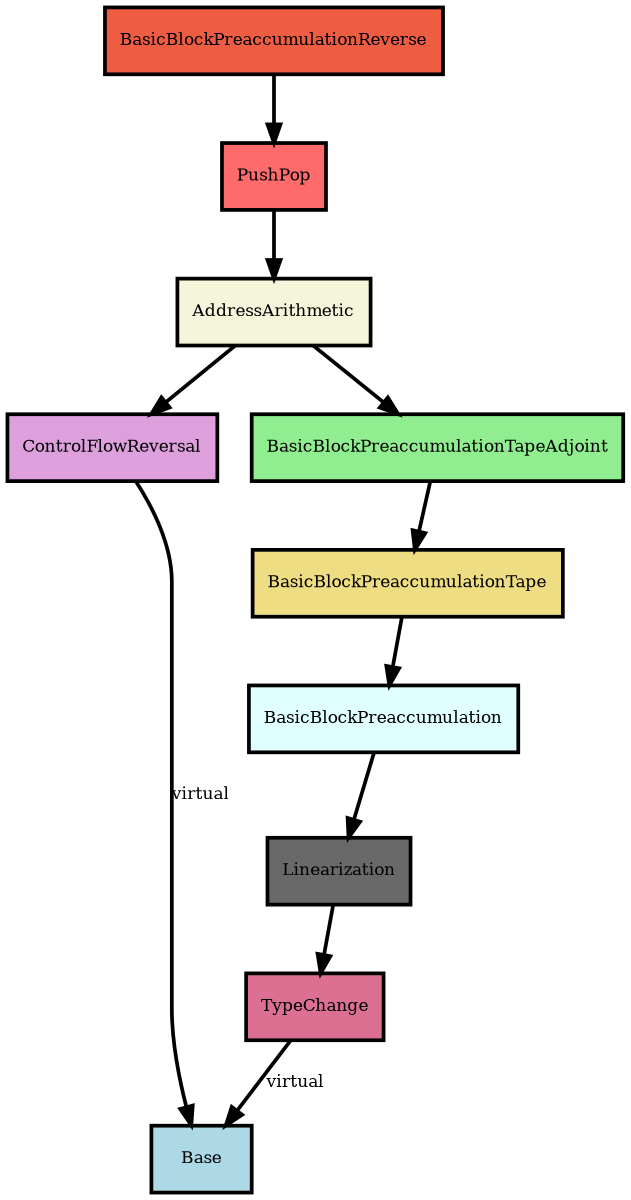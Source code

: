 Digraph {
  graph [size="8,8"];
  edge [penwidth=2,fontsize=9];
  node [penwidth=2,fontsize=9,shape=rect,style=filled,fillcolor=white];

  BasicBlockPreaccumulationReverse       [fillcolor=tomato2,URL="http://www.mcs.anl.gov/OpenAD/xaifBoosterDox/namespacexaifBoosterBasicBlockPreaccumulationReverse.html"];
  PushPop                                [fillcolor=indianred1,URL="http://www.mcs.anl.gov/OpenAD/xaifBoosterDox/namespacexaifBoosterPushPop.html"];
  AddressArithmetic                      [fillcolor=beige,URL="http://www.mcs.anl.gov/OpenAD/xaifBoosterDox/namespacexaifBoosterAddressArithmetic.html"];
  {
    rank = same;
    ControlFlowReversal                  [fillcolor=plum,URL="http://www.mcs.anl.gov/OpenAD/xaifBoosterDox/namespacexaifBoosterControlFlowReversal.html"];
    BasicBlockPreaccumulationTapeAdjoint [fillcolor=lightgreen,URL="http://www.mcs.anl.gov/OpenAD/xaifBoosterDox/namespacexaifBoosterBasicBlockPreaccumulationTapeAdjoint.html"];
  }
  BasicBlockPreaccumulationTape          [fillcolor=lightgoldenrod,URL="http://www.mcs.anl.gov/OpenAD/xaifBoosterDox/namespacexaifBoosterBasicBlockPreaccumulationTape.html"];
  BasicBlockPreaccumulation              [fillcolor=lightcyan,URL="http://www.mcs.anl.gov/OpenAD/xaifBoosterDox/namespacexaifBoosterBasicBlockPreaccumulation.html"];
  Linearization                          [fillcolor=dimgray,URL="http://www.mcs.anl.gov/OpenAD/xaifBoosterDox/namespacexaifBoosterLinearization.html"];
  TypeChange                             [fillcolor=palevioletred,URL="http://www.mcs.anl.gov/OpenAD/xaifBoosterDox/namespacexaifBoosterTypeChange.html"];
  Base                                   [fillcolor=lightblue,URL="http://www.mcs.anl.gov/OpenAD/xaifBoosterDox/namespacexaifBooster.html"];

  BasicBlockPreaccumulationReverse->PushPop;
  PushPop->AddressArithmetic;
  AddressArithmetic->ControlFlowReversal;
  ControlFlowReversal->Base [label="virtual"];

  AddressArithmetic->BasicBlockPreaccumulationTapeAdjoint;
  BasicBlockPreaccumulationTapeAdjoint->BasicBlockPreaccumulationTape;
  //MemOpsTradeoffPreaccumulation->BasicBlockPreaccumulation;
  BasicBlockPreaccumulationTape->BasicBlockPreaccumulation;
  BasicBlockPreaccumulation->Linearization;
  Linearization->TypeChange;
  TypeChange->Base [label="virtual"];

}

